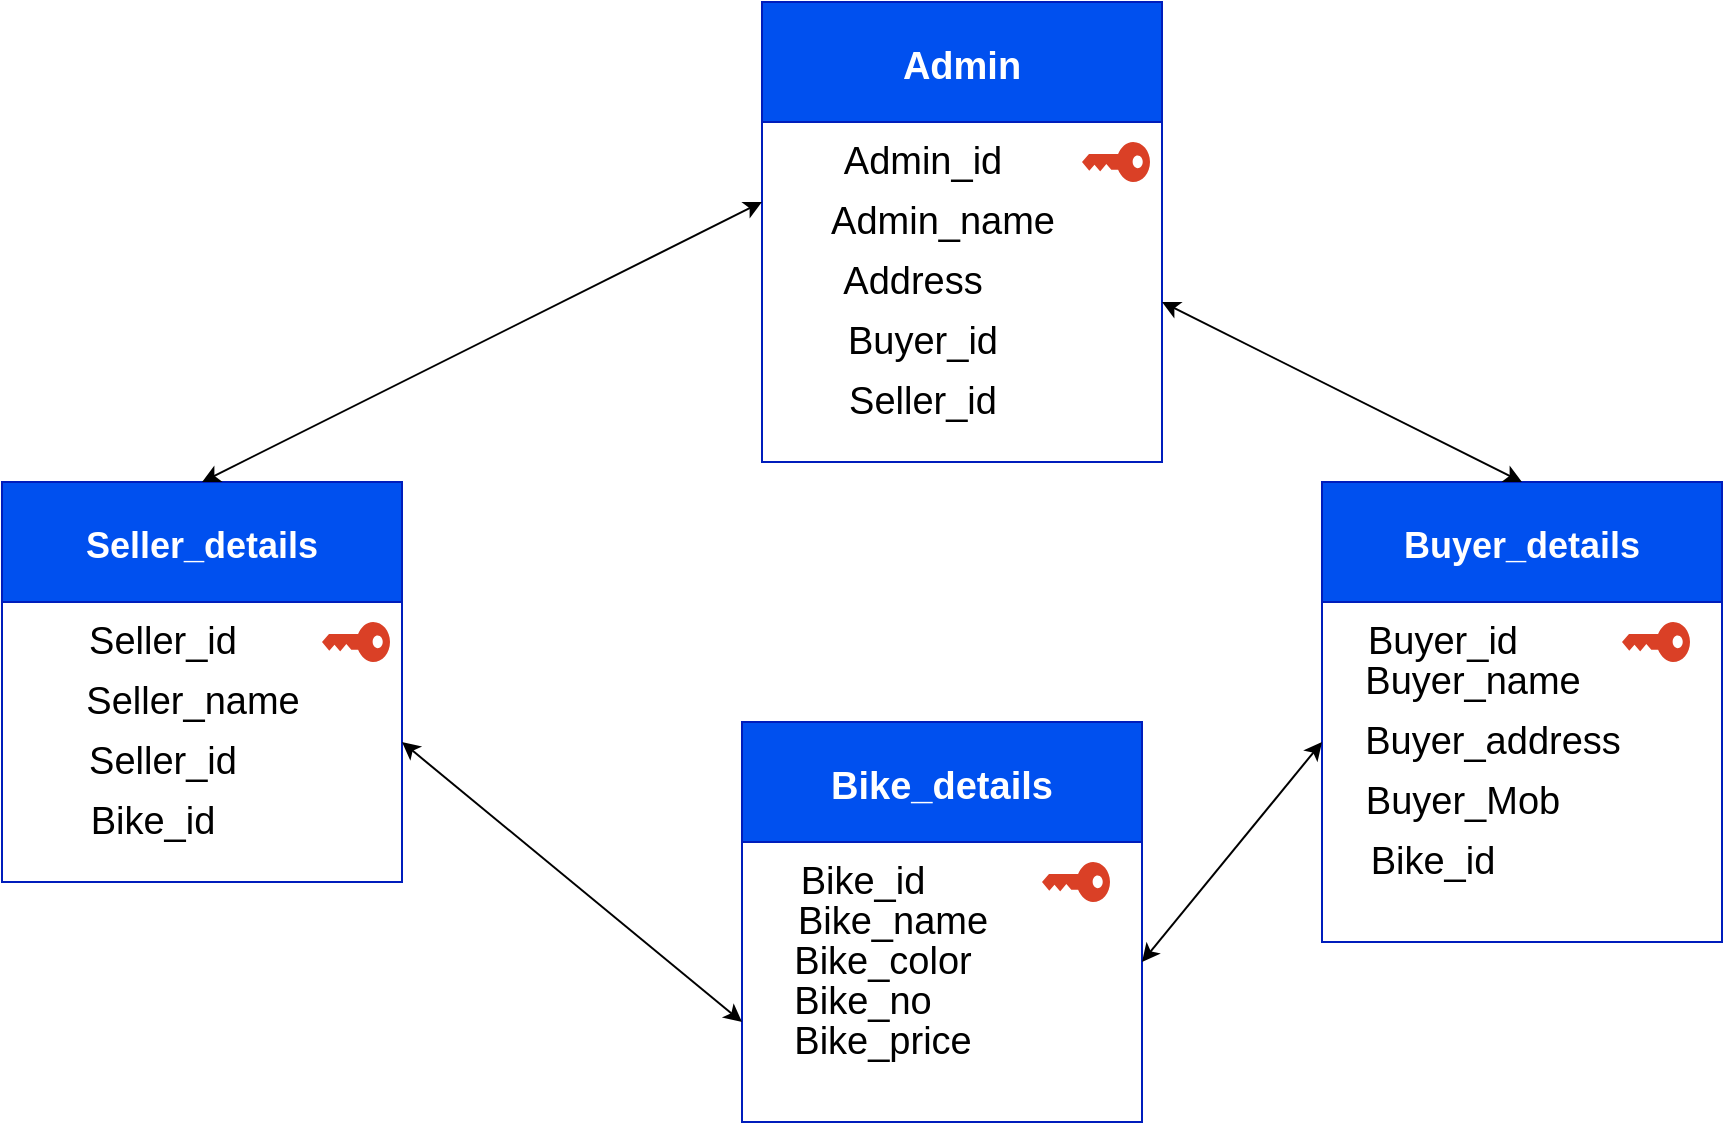 <mxfile version="20.0.3" type="github">
  <diagram id="fNGUZIDd2iOD8gpRbE6t" name="Page-1">
    <mxGraphModel dx="1887" dy="531" grid="1" gridSize="10" guides="1" tooltips="1" connect="1" arrows="1" fold="1" page="1" pageScale="1" pageWidth="850" pageHeight="1100" math="0" shadow="0">
      <root>
        <mxCell id="0" />
        <mxCell id="1" parent="0" />
        <mxCell id="YUcT1qdiRyiunFSedpXq-1" value="Bike_details" style="swimlane;startSize=60;fontSize=19;fillColor=#0050ef;fontColor=#ffffff;strokeColor=#001DBC;" vertex="1" parent="1">
          <mxGeometry x="310" y="360" width="200" height="200" as="geometry" />
        </mxCell>
        <mxCell id="YUcT1qdiRyiunFSedpXq-29" value="Bike_name" style="text;html=1;align=center;verticalAlign=middle;resizable=0;points=[];autosize=1;strokeColor=none;fillColor=none;fontSize=19;" vertex="1" parent="YUcT1qdiRyiunFSedpXq-1">
          <mxGeometry x="15" y="80" width="120" height="40" as="geometry" />
        </mxCell>
        <mxCell id="YUcT1qdiRyiunFSedpXq-30" value="Bike_color" style="text;html=1;align=center;verticalAlign=middle;resizable=0;points=[];autosize=1;strokeColor=none;fillColor=none;fontSize=19;" vertex="1" parent="YUcT1qdiRyiunFSedpXq-1">
          <mxGeometry x="15" y="100" width="110" height="40" as="geometry" />
        </mxCell>
        <mxCell id="YUcT1qdiRyiunFSedpXq-31" value="Bike_no" style="text;html=1;align=center;verticalAlign=middle;resizable=0;points=[];autosize=1;strokeColor=none;fillColor=none;fontSize=19;" vertex="1" parent="YUcT1qdiRyiunFSedpXq-1">
          <mxGeometry x="15" y="120" width="90" height="40" as="geometry" />
        </mxCell>
        <mxCell id="YUcT1qdiRyiunFSedpXq-32" value="Bike_price" style="text;html=1;align=center;verticalAlign=middle;resizable=0;points=[];autosize=1;strokeColor=none;fillColor=none;fontSize=19;" vertex="1" parent="YUcT1qdiRyiunFSedpXq-1">
          <mxGeometry x="15" y="140" width="110" height="40" as="geometry" />
        </mxCell>
        <mxCell id="YUcT1qdiRyiunFSedpXq-36" value="" style="sketch=0;pointerEvents=1;shadow=0;dashed=0;html=1;strokeColor=none;labelPosition=center;verticalLabelPosition=bottom;verticalAlign=top;outlineConnect=0;align=center;shape=mxgraph.office.security.key_permissions;fillColor=#DA4026;fontSize=19;direction=south;" vertex="1" parent="YUcT1qdiRyiunFSedpXq-1">
          <mxGeometry x="150" y="70" width="34" height="20" as="geometry" />
        </mxCell>
        <mxCell id="YUcT1qdiRyiunFSedpXq-2" value="Seller_details" style="swimlane;startSize=60;fontSize=18;fillColor=#0050ef;fontColor=#ffffff;strokeColor=#001DBC;" vertex="1" parent="1">
          <mxGeometry x="-60" y="240" width="200" height="200" as="geometry" />
        </mxCell>
        <mxCell id="YUcT1qdiRyiunFSedpXq-22" value="Seller_name" style="text;html=1;align=center;verticalAlign=middle;resizable=0;points=[];autosize=1;strokeColor=none;fillColor=none;fontSize=19;" vertex="1" parent="YUcT1qdiRyiunFSedpXq-2">
          <mxGeometry x="30" y="90" width="130" height="40" as="geometry" />
        </mxCell>
        <mxCell id="YUcT1qdiRyiunFSedpXq-18" value="Seller_id" style="text;html=1;align=center;verticalAlign=middle;resizable=0;points=[];autosize=1;strokeColor=none;fillColor=none;fontSize=19;" vertex="1" parent="YUcT1qdiRyiunFSedpXq-2">
          <mxGeometry x="30" y="120" width="100" height="40" as="geometry" />
        </mxCell>
        <mxCell id="YUcT1qdiRyiunFSedpXq-19" value="Bike_id" style="text;html=1;align=center;verticalAlign=middle;resizable=0;points=[];autosize=1;strokeColor=none;fillColor=none;fontSize=19;" vertex="1" parent="YUcT1qdiRyiunFSedpXq-2">
          <mxGeometry x="30" y="150" width="90" height="40" as="geometry" />
        </mxCell>
        <mxCell id="YUcT1qdiRyiunFSedpXq-34" value="" style="sketch=0;pointerEvents=1;shadow=0;dashed=0;html=1;strokeColor=none;labelPosition=center;verticalLabelPosition=bottom;verticalAlign=top;outlineConnect=0;align=center;shape=mxgraph.office.security.key_permissions;fillColor=#DA4026;fontSize=19;direction=south;" vertex="1" parent="YUcT1qdiRyiunFSedpXq-2">
          <mxGeometry x="160" y="70" width="34" height="20" as="geometry" />
        </mxCell>
        <mxCell id="YUcT1qdiRyiunFSedpXq-3" value="Buyer_details" style="swimlane;startSize=60;fontSize=18;fillColor=#0050ef;fontColor=#ffffff;strokeColor=#001DBC;" vertex="1" parent="1">
          <mxGeometry x="600" y="240" width="200" height="230" as="geometry" />
        </mxCell>
        <mxCell id="YUcT1qdiRyiunFSedpXq-26" value="Buyer_Mob" style="text;html=1;align=center;verticalAlign=middle;resizable=0;points=[];autosize=1;strokeColor=none;fillColor=none;fontSize=19;" vertex="1" parent="YUcT1qdiRyiunFSedpXq-3">
          <mxGeometry x="10" y="140" width="120" height="40" as="geometry" />
        </mxCell>
        <mxCell id="YUcT1qdiRyiunFSedpXq-27" value="Bike_id" style="text;html=1;align=center;verticalAlign=middle;resizable=0;points=[];autosize=1;strokeColor=none;fillColor=none;fontSize=19;" vertex="1" parent="YUcT1qdiRyiunFSedpXq-3">
          <mxGeometry x="10" y="170" width="90" height="40" as="geometry" />
        </mxCell>
        <mxCell id="YUcT1qdiRyiunFSedpXq-35" value="" style="sketch=0;pointerEvents=1;shadow=0;dashed=0;html=1;strokeColor=none;labelPosition=center;verticalLabelPosition=bottom;verticalAlign=top;outlineConnect=0;align=center;shape=mxgraph.office.security.key_permissions;fillColor=#DA4026;fontSize=19;direction=south;" vertex="1" parent="YUcT1qdiRyiunFSedpXq-3">
          <mxGeometry x="150" y="70" width="34" height="20" as="geometry" />
        </mxCell>
        <mxCell id="YUcT1qdiRyiunFSedpXq-4" value="Admin" style="swimlane;startSize=60;fontSize=19;fillColor=#0050ef;fontColor=#ffffff;strokeColor=#001DBC;" vertex="1" parent="1">
          <mxGeometry x="320" width="200" height="230" as="geometry" />
        </mxCell>
        <mxCell id="YUcT1qdiRyiunFSedpXq-12" value="Admin_name" style="text;html=1;align=center;verticalAlign=middle;resizable=0;points=[];autosize=1;strokeColor=none;fillColor=none;fontSize=19;" vertex="1" parent="YUcT1qdiRyiunFSedpXq-4">
          <mxGeometry x="20" y="90" width="140" height="40" as="geometry" />
        </mxCell>
        <mxCell id="YUcT1qdiRyiunFSedpXq-13" value="Address" style="text;html=1;align=center;verticalAlign=middle;resizable=0;points=[];autosize=1;strokeColor=none;fillColor=none;fontSize=19;" vertex="1" parent="YUcT1qdiRyiunFSedpXq-4">
          <mxGeometry x="30" y="120" width="90" height="40" as="geometry" />
        </mxCell>
        <mxCell id="YUcT1qdiRyiunFSedpXq-15" value="Buyer_id" style="text;html=1;align=center;verticalAlign=middle;resizable=0;points=[];autosize=1;strokeColor=none;fillColor=none;fontSize=19;" vertex="1" parent="YUcT1qdiRyiunFSedpXq-4">
          <mxGeometry x="30" y="150" width="100" height="40" as="geometry" />
        </mxCell>
        <mxCell id="YUcT1qdiRyiunFSedpXq-14" value="Seller_id" style="text;html=1;align=center;verticalAlign=middle;resizable=0;points=[];autosize=1;strokeColor=none;fillColor=none;fontSize=19;" vertex="1" parent="YUcT1qdiRyiunFSedpXq-4">
          <mxGeometry x="30" y="180" width="100" height="40" as="geometry" />
        </mxCell>
        <mxCell id="YUcT1qdiRyiunFSedpXq-37" value="" style="sketch=0;pointerEvents=1;shadow=0;dashed=0;html=1;strokeColor=none;labelPosition=center;verticalLabelPosition=bottom;verticalAlign=top;outlineConnect=0;align=center;shape=mxgraph.office.security.key_permissions;fillColor=#DA4026;fontSize=19;direction=south;" vertex="1" parent="YUcT1qdiRyiunFSedpXq-4">
          <mxGeometry x="160" y="70" width="34" height="20" as="geometry" />
        </mxCell>
        <mxCell id="YUcT1qdiRyiunFSedpXq-6" value="" style="endArrow=classic;startArrow=classic;html=1;rounded=0;fontSize=19;exitX=0.5;exitY=0;exitDx=0;exitDy=0;" edge="1" parent="1" source="YUcT1qdiRyiunFSedpXq-2">
          <mxGeometry width="50" height="50" relative="1" as="geometry">
            <mxPoint x="270" y="150" as="sourcePoint" />
            <mxPoint x="320" y="100" as="targetPoint" />
          </mxGeometry>
        </mxCell>
        <mxCell id="YUcT1qdiRyiunFSedpXq-7" value="" style="endArrow=classic;startArrow=classic;html=1;rounded=0;fontSize=19;entryX=0.5;entryY=0;entryDx=0;entryDy=0;" edge="1" parent="1" target="YUcT1qdiRyiunFSedpXq-3">
          <mxGeometry width="50" height="50" relative="1" as="geometry">
            <mxPoint x="520" y="150" as="sourcePoint" />
            <mxPoint x="570" y="100" as="targetPoint" />
          </mxGeometry>
        </mxCell>
        <mxCell id="YUcT1qdiRyiunFSedpXq-8" value="" style="endArrow=classic;startArrow=classic;html=1;rounded=0;fontSize=19;entryX=0;entryY=0.75;entryDx=0;entryDy=0;" edge="1" parent="1" target="YUcT1qdiRyiunFSedpXq-1">
          <mxGeometry width="50" height="50" relative="1" as="geometry">
            <mxPoint x="140" y="370" as="sourcePoint" />
            <mxPoint x="190" y="320" as="targetPoint" />
          </mxGeometry>
        </mxCell>
        <mxCell id="YUcT1qdiRyiunFSedpXq-10" value="" style="endArrow=classic;startArrow=classic;html=1;rounded=0;fontSize=19;" edge="1" parent="1">
          <mxGeometry width="50" height="50" relative="1" as="geometry">
            <mxPoint x="510" y="480" as="sourcePoint" />
            <mxPoint x="600" y="370" as="targetPoint" />
          </mxGeometry>
        </mxCell>
        <mxCell id="YUcT1qdiRyiunFSedpXq-11" value="Admin_id" style="text;html=1;align=center;verticalAlign=middle;resizable=0;points=[];autosize=1;strokeColor=none;fillColor=none;fontSize=19;" vertex="1" parent="1">
          <mxGeometry x="350" y="60" width="100" height="40" as="geometry" />
        </mxCell>
        <mxCell id="YUcT1qdiRyiunFSedpXq-16" value="Seller_id" style="text;html=1;align=center;verticalAlign=middle;resizable=0;points=[];autosize=1;strokeColor=none;fillColor=none;fontSize=19;" vertex="1" parent="1">
          <mxGeometry x="-30" y="300" width="100" height="40" as="geometry" />
        </mxCell>
        <mxCell id="YUcT1qdiRyiunFSedpXq-23" value="Buyer_id" style="text;html=1;align=center;verticalAlign=middle;resizable=0;points=[];autosize=1;strokeColor=none;fillColor=none;fontSize=19;" vertex="1" parent="1">
          <mxGeometry x="610" y="300" width="100" height="40" as="geometry" />
        </mxCell>
        <mxCell id="YUcT1qdiRyiunFSedpXq-24" value="Buyer_name" style="text;html=1;align=center;verticalAlign=middle;resizable=0;points=[];autosize=1;strokeColor=none;fillColor=none;fontSize=19;" vertex="1" parent="1">
          <mxGeometry x="610" y="320" width="130" height="40" as="geometry" />
        </mxCell>
        <mxCell id="YUcT1qdiRyiunFSedpXq-25" value="Buyer_address" style="text;html=1;align=center;verticalAlign=middle;resizable=0;points=[];autosize=1;strokeColor=none;fillColor=none;fontSize=19;" vertex="1" parent="1">
          <mxGeometry x="610" y="350" width="150" height="40" as="geometry" />
        </mxCell>
        <mxCell id="YUcT1qdiRyiunFSedpXq-28" value="Bike_id" style="text;html=1;align=center;verticalAlign=middle;resizable=0;points=[];autosize=1;strokeColor=none;fillColor=none;fontSize=19;" vertex="1" parent="1">
          <mxGeometry x="325" y="420" width="90" height="40" as="geometry" />
        </mxCell>
      </root>
    </mxGraphModel>
  </diagram>
</mxfile>
